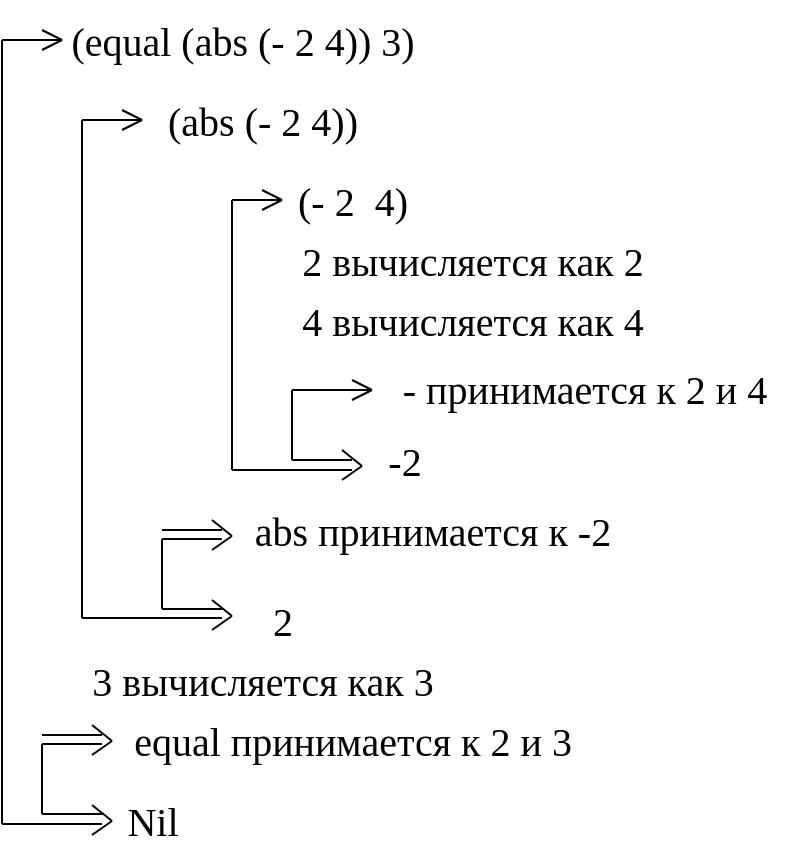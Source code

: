 <mxfile version="20.8.23" type="device"><diagram name="Trang-1" id="Wqp05sJE3JsPlaukt9gW"><mxGraphModel dx="784" dy="459" grid="1" gridSize="10" guides="1" tooltips="1" connect="1" arrows="1" fold="1" page="1" pageScale="1" pageWidth="827" pageHeight="1169" math="0" shadow="0"><root><mxCell id="0"/><mxCell id="1" parent="0"/><mxCell id="CkL_eJSziT6h4JivUg0d-1" value="" style="endArrow=none;html=1;rounded=0;fontFamily=Times New Roman;fontSize=20;" edge="1" parent="1"><mxGeometry width="50" height="50" relative="1" as="geometry"><mxPoint x="110" y="80" as="sourcePoint"/><mxPoint x="100" y="85" as="targetPoint"/></mxGeometry></mxCell><mxCell id="CkL_eJSziT6h4JivUg0d-2" value="" style="endArrow=none;html=1;rounded=0;" edge="1" parent="1"><mxGeometry width="50" height="50" relative="1" as="geometry"><mxPoint x="80" y="472" as="sourcePoint"/><mxPoint x="80" y="80" as="targetPoint"/></mxGeometry></mxCell><mxCell id="CkL_eJSziT6h4JivUg0d-3" value="&lt;font face=&quot;Times New Roman&quot; style=&quot;font-size: 20px;&quot;&gt;(equal (abs (- 2 4)) 3)&lt;/font&gt;" style="text;html=1;align=center;verticalAlign=middle;resizable=0;points=[];autosize=1;strokeColor=none;fillColor=none;" vertex="1" parent="1"><mxGeometry x="100" y="60" width="200" height="40" as="geometry"/></mxCell><mxCell id="CkL_eJSziT6h4JivUg0d-4" value="2 вычисляется как 2" style="text;html=1;align=center;verticalAlign=middle;resizable=0;points=[];autosize=1;strokeColor=none;fillColor=none;fontSize=20;fontFamily=Times New Roman;" vertex="1" parent="1"><mxGeometry x="220" y="170" width="190" height="40" as="geometry"/></mxCell><mxCell id="CkL_eJSziT6h4JivUg0d-5" value="-2" style="text;html=1;align=center;verticalAlign=middle;resizable=0;points=[];autosize=1;strokeColor=none;fillColor=none;fontSize=20;fontFamily=Times New Roman;" vertex="1" parent="1"><mxGeometry x="261" y="270" width="40" height="40" as="geometry"/></mxCell><mxCell id="CkL_eJSziT6h4JivUg0d-6" value="Nil" style="text;html=1;align=center;verticalAlign=middle;resizable=0;points=[];autosize=1;strokeColor=none;fillColor=none;fontSize=20;fontFamily=Times New Roman;" vertex="1" parent="1"><mxGeometry x="130" y="450" width="50" height="40" as="geometry"/></mxCell><mxCell id="CkL_eJSziT6h4JivUg0d-7" value="4 вычисляется как 4" style="text;html=1;align=center;verticalAlign=middle;resizable=0;points=[];autosize=1;strokeColor=none;fillColor=none;fontSize=20;fontFamily=Times New Roman;" vertex="1" parent="1"><mxGeometry x="220" y="200" width="190" height="40" as="geometry"/></mxCell><mxCell id="CkL_eJSziT6h4JivUg0d-8" value="(- 2&amp;nbsp; 4)" style="text;html=1;align=center;verticalAlign=middle;resizable=0;points=[];autosize=1;strokeColor=none;fillColor=none;fontSize=20;fontFamily=Times New Roman;" vertex="1" parent="1"><mxGeometry x="215" y="140" width="80" height="40" as="geometry"/></mxCell><mxCell id="CkL_eJSziT6h4JivUg0d-9" value="- принимается к 2 и 4" style="text;html=1;align=center;verticalAlign=middle;resizable=0;points=[];autosize=1;strokeColor=none;fillColor=none;fontSize=20;fontFamily=Times New Roman;" vertex="1" parent="1"><mxGeometry x="266" y="234" width="210" height="40" as="geometry"/></mxCell><mxCell id="CkL_eJSziT6h4JivUg0d-10" value="equal принимается к 2 и 3" style="text;html=1;align=center;verticalAlign=middle;resizable=0;points=[];autosize=1;strokeColor=none;fillColor=none;fontSize=20;fontFamily=Times New Roman;" vertex="1" parent="1"><mxGeometry x="135" y="410" width="240" height="40" as="geometry"/></mxCell><mxCell id="CkL_eJSziT6h4JivUg0d-11" value="" style="endArrow=none;html=1;rounded=0;fontFamily=Times New Roman;fontSize=20;" edge="1" parent="1"><mxGeometry width="50" height="50" relative="1" as="geometry"><mxPoint x="195" y="295" as="sourcePoint"/><mxPoint x="195" y="160" as="targetPoint"/></mxGeometry></mxCell><mxCell id="CkL_eJSziT6h4JivUg0d-12" value="" style="endArrow=none;html=1;rounded=0;fontFamily=Times New Roman;fontSize=20;" edge="1" parent="1"><mxGeometry width="50" height="50" relative="1" as="geometry"><mxPoint x="225" y="290" as="sourcePoint"/><mxPoint x="225" y="255" as="targetPoint"/></mxGeometry></mxCell><mxCell id="CkL_eJSziT6h4JivUg0d-13" value="" style="endArrow=none;html=1;rounded=0;fontFamily=Times New Roman;fontSize=20;" edge="1" parent="1"><mxGeometry width="50" height="50" relative="1" as="geometry"><mxPoint x="225" y="290" as="sourcePoint"/><mxPoint x="255" y="290" as="targetPoint"/></mxGeometry></mxCell><mxCell id="CkL_eJSziT6h4JivUg0d-14" value="" style="endArrow=none;html=1;rounded=0;fontFamily=Times New Roman;fontSize=20;" edge="1" parent="1"><mxGeometry width="50" height="50" relative="1" as="geometry"><mxPoint x="195" y="295" as="sourcePoint"/><mxPoint x="255" y="295" as="targetPoint"/></mxGeometry></mxCell><mxCell id="CkL_eJSziT6h4JivUg0d-15" value="" style="endArrow=none;html=1;rounded=0;fontFamily=Times New Roman;fontSize=20;" edge="1" parent="1"><mxGeometry width="50" height="50" relative="1" as="geometry"><mxPoint x="80" y="80" as="sourcePoint"/><mxPoint x="110" y="80" as="targetPoint"/></mxGeometry></mxCell><mxCell id="CkL_eJSziT6h4JivUg0d-16" value="" style="endArrow=none;html=1;rounded=0;fontFamily=Times New Roman;fontSize=20;" edge="1" parent="1"><mxGeometry width="50" height="50" relative="1" as="geometry"><mxPoint x="100" y="75" as="sourcePoint"/><mxPoint x="110" y="80" as="targetPoint"/></mxGeometry></mxCell><mxCell id="CkL_eJSziT6h4JivUg0d-17" value="" style="endArrow=none;html=1;rounded=0;fontFamily=Times New Roman;fontSize=20;" edge="1" parent="1"><mxGeometry width="50" height="50" relative="1" as="geometry"><mxPoint x="220" y="160" as="sourcePoint"/><mxPoint x="210" y="165" as="targetPoint"/></mxGeometry></mxCell><mxCell id="CkL_eJSziT6h4JivUg0d-18" value="" style="endArrow=none;html=1;rounded=0;fontFamily=Times New Roman;fontSize=20;" edge="1" parent="1"><mxGeometry width="50" height="50" relative="1" as="geometry"><mxPoint x="210" y="155" as="sourcePoint"/><mxPoint x="220" y="160" as="targetPoint"/></mxGeometry></mxCell><mxCell id="CkL_eJSziT6h4JivUg0d-19" value="" style="endArrow=none;html=1;rounded=0;fontFamily=Times New Roman;fontSize=20;" edge="1" parent="1"><mxGeometry width="50" height="50" relative="1" as="geometry"><mxPoint x="195" y="160" as="sourcePoint"/><mxPoint x="219" y="160" as="targetPoint"/></mxGeometry></mxCell><mxCell id="CkL_eJSziT6h4JivUg0d-20" value="" style="endArrow=none;html=1;rounded=0;fontFamily=Times New Roman;fontSize=20;" edge="1" parent="1"><mxGeometry width="50" height="50" relative="1" as="geometry"><mxPoint x="265" y="255" as="sourcePoint"/><mxPoint x="255" y="260" as="targetPoint"/></mxGeometry></mxCell><mxCell id="CkL_eJSziT6h4JivUg0d-21" value="" style="endArrow=none;html=1;rounded=0;fontFamily=Times New Roman;fontSize=20;" edge="1" parent="1"><mxGeometry width="50" height="50" relative="1" as="geometry"><mxPoint x="255" y="250" as="sourcePoint"/><mxPoint x="265" y="255" as="targetPoint"/></mxGeometry></mxCell><mxCell id="CkL_eJSziT6h4JivUg0d-22" value="" style="endArrow=none;html=1;rounded=0;fontFamily=Times New Roman;fontSize=20;" edge="1" parent="1"><mxGeometry width="50" height="50" relative="1" as="geometry"><mxPoint x="225" y="255" as="sourcePoint"/><mxPoint x="265" y="255" as="targetPoint"/></mxGeometry></mxCell><mxCell id="CkL_eJSziT6h4JivUg0d-23" value="" style="endArrow=none;html=1;rounded=0;fontFamily=Times New Roman;fontSize=20;" edge="1" parent="1"><mxGeometry width="50" height="50" relative="1" as="geometry"><mxPoint x="260" y="293" as="sourcePoint"/><mxPoint x="250" y="300" as="targetPoint"/></mxGeometry></mxCell><mxCell id="CkL_eJSziT6h4JivUg0d-24" value="" style="endArrow=none;html=1;rounded=0;fontFamily=Times New Roman;fontSize=20;" edge="1" parent="1"><mxGeometry width="50" height="50" relative="1" as="geometry"><mxPoint x="250" y="285" as="sourcePoint"/><mxPoint x="260" y="293" as="targetPoint"/></mxGeometry></mxCell><mxCell id="CkL_eJSziT6h4JivUg0d-25" value="" style="endArrow=none;html=1;rounded=0;fontFamily=Times New Roman;fontSize=20;" edge="1" parent="1"><mxGeometry width="50" height="50" relative="1" as="geometry"><mxPoint x="100" y="427.5" as="sourcePoint"/><mxPoint x="130" y="427.5" as="targetPoint"/></mxGeometry></mxCell><mxCell id="CkL_eJSziT6h4JivUg0d-26" value="" style="endArrow=none;html=1;rounded=0;fontFamily=Times New Roman;fontSize=20;" edge="1" parent="1"><mxGeometry width="50" height="50" relative="1" as="geometry"><mxPoint x="100" y="432" as="sourcePoint"/><mxPoint x="130" y="432" as="targetPoint"/></mxGeometry></mxCell><mxCell id="CkL_eJSziT6h4JivUg0d-27" value="" style="endArrow=none;html=1;rounded=0;fontFamily=Times New Roman;fontSize=20;" edge="1" parent="1"><mxGeometry width="50" height="50" relative="1" as="geometry"><mxPoint x="135" y="430.5" as="sourcePoint"/><mxPoint x="125" y="437.5" as="targetPoint"/></mxGeometry></mxCell><mxCell id="CkL_eJSziT6h4JivUg0d-28" value="" style="endArrow=none;html=1;rounded=0;fontFamily=Times New Roman;fontSize=20;" edge="1" parent="1"><mxGeometry width="50" height="50" relative="1" as="geometry"><mxPoint x="125" y="422.5" as="sourcePoint"/><mxPoint x="135" y="430.5" as="targetPoint"/></mxGeometry></mxCell><mxCell id="CkL_eJSziT6h4JivUg0d-29" value="" style="endArrow=none;html=1;rounded=0;fontFamily=Times New Roman;fontSize=20;" edge="1" parent="1"><mxGeometry width="50" height="50" relative="1" as="geometry"><mxPoint x="100" y="467" as="sourcePoint"/><mxPoint x="100" y="432" as="targetPoint"/></mxGeometry></mxCell><mxCell id="CkL_eJSziT6h4JivUg0d-30" value="" style="endArrow=none;html=1;rounded=0;fontFamily=Times New Roman;fontSize=20;" edge="1" parent="1"><mxGeometry width="50" height="50" relative="1" as="geometry"><mxPoint x="100" y="467" as="sourcePoint"/><mxPoint x="130" y="467" as="targetPoint"/></mxGeometry></mxCell><mxCell id="CkL_eJSziT6h4JivUg0d-31" value="" style="endArrow=none;html=1;rounded=0;fontFamily=Times New Roman;fontSize=20;" edge="1" parent="1"><mxGeometry width="50" height="50" relative="1" as="geometry"><mxPoint x="135" y="470.5" as="sourcePoint"/><mxPoint x="125" y="477.5" as="targetPoint"/></mxGeometry></mxCell><mxCell id="CkL_eJSziT6h4JivUg0d-32" value="" style="endArrow=none;html=1;rounded=0;fontFamily=Times New Roman;fontSize=20;" edge="1" parent="1"><mxGeometry width="50" height="50" relative="1" as="geometry"><mxPoint x="125" y="462.5" as="sourcePoint"/><mxPoint x="135" y="470.5" as="targetPoint"/></mxGeometry></mxCell><mxCell id="CkL_eJSziT6h4JivUg0d-34" value="3 вычисляется как 3" style="text;html=1;align=center;verticalAlign=middle;resizable=0;points=[];autosize=1;strokeColor=none;fillColor=none;fontSize=20;fontFamily=Times New Roman;" vertex="1" parent="1"><mxGeometry x="115" y="380" width="190" height="40" as="geometry"/></mxCell><mxCell id="CkL_eJSziT6h4JivUg0d-50" value="" style="endArrow=none;html=1;rounded=0;fontFamily=Times New Roman;fontSize=20;" edge="1" parent="1"><mxGeometry width="50" height="50" relative="1" as="geometry"><mxPoint x="80" y="472" as="sourcePoint"/><mxPoint x="130" y="472" as="targetPoint"/></mxGeometry></mxCell><mxCell id="CkL_eJSziT6h4JivUg0d-52" value="(abs (- 2 4))" style="text;html=1;align=center;verticalAlign=middle;resizable=0;points=[];autosize=1;strokeColor=none;fillColor=none;fontSize=20;fontFamily=Times New Roman;" vertex="1" parent="1"><mxGeometry x="150" y="100" width="120" height="40" as="geometry"/></mxCell><mxCell id="CkL_eJSziT6h4JivUg0d-53" value="" style="endArrow=none;html=1;rounded=0;fontFamily=Times New Roman;fontSize=20;" edge="1" parent="1"><mxGeometry width="50" height="50" relative="1" as="geometry"><mxPoint x="160" y="325" as="sourcePoint"/><mxPoint x="190" y="325" as="targetPoint"/></mxGeometry></mxCell><mxCell id="CkL_eJSziT6h4JivUg0d-54" value="" style="endArrow=none;html=1;rounded=0;fontFamily=Times New Roman;fontSize=20;" edge="1" parent="1"><mxGeometry width="50" height="50" relative="1" as="geometry"><mxPoint x="160" y="329.5" as="sourcePoint"/><mxPoint x="190" y="329.5" as="targetPoint"/></mxGeometry></mxCell><mxCell id="CkL_eJSziT6h4JivUg0d-55" value="" style="endArrow=none;html=1;rounded=0;fontFamily=Times New Roman;fontSize=20;" edge="1" parent="1"><mxGeometry width="50" height="50" relative="1" as="geometry"><mxPoint x="195" y="328" as="sourcePoint"/><mxPoint x="185" y="335" as="targetPoint"/></mxGeometry></mxCell><mxCell id="CkL_eJSziT6h4JivUg0d-56" value="" style="endArrow=none;html=1;rounded=0;fontFamily=Times New Roman;fontSize=20;" edge="1" parent="1"><mxGeometry width="50" height="50" relative="1" as="geometry"><mxPoint x="185" y="320" as="sourcePoint"/><mxPoint x="195" y="328" as="targetPoint"/></mxGeometry></mxCell><mxCell id="CkL_eJSziT6h4JivUg0d-57" value="" style="endArrow=none;html=1;rounded=0;fontFamily=Times New Roman;fontSize=20;" edge="1" parent="1"><mxGeometry width="50" height="50" relative="1" as="geometry"><mxPoint x="160" y="364.5" as="sourcePoint"/><mxPoint x="160" y="329.5" as="targetPoint"/></mxGeometry></mxCell><mxCell id="CkL_eJSziT6h4JivUg0d-58" value="" style="endArrow=none;html=1;rounded=0;fontFamily=Times New Roman;fontSize=20;" edge="1" parent="1"><mxGeometry width="50" height="50" relative="1" as="geometry"><mxPoint x="160" y="364.5" as="sourcePoint"/><mxPoint x="190" y="364.5" as="targetPoint"/></mxGeometry></mxCell><mxCell id="CkL_eJSziT6h4JivUg0d-59" value="" style="endArrow=none;html=1;rounded=0;fontFamily=Times New Roman;fontSize=20;" edge="1" parent="1"><mxGeometry width="50" height="50" relative="1" as="geometry"><mxPoint x="195" y="368" as="sourcePoint"/><mxPoint x="185" y="375" as="targetPoint"/></mxGeometry></mxCell><mxCell id="CkL_eJSziT6h4JivUg0d-60" value="" style="endArrow=none;html=1;rounded=0;fontFamily=Times New Roman;fontSize=20;" edge="1" parent="1"><mxGeometry width="50" height="50" relative="1" as="geometry"><mxPoint x="185" y="360" as="sourcePoint"/><mxPoint x="195" y="368" as="targetPoint"/></mxGeometry></mxCell><mxCell id="CkL_eJSziT6h4JivUg0d-61" value="" style="endArrow=none;html=1;rounded=0;fontFamily=Times New Roman;fontSize=20;" edge="1" parent="1"><mxGeometry width="50" height="50" relative="1" as="geometry"><mxPoint x="120" y="369" as="sourcePoint"/><mxPoint x="190" y="369" as="targetPoint"/></mxGeometry></mxCell><mxCell id="CkL_eJSziT6h4JivUg0d-62" value="2" style="text;html=1;align=center;verticalAlign=middle;resizable=0;points=[];autosize=1;strokeColor=none;fillColor=none;fontSize=20;fontFamily=Times New Roman;" vertex="1" parent="1"><mxGeometry x="205" y="350" width="30" height="40" as="geometry"/></mxCell><mxCell id="CkL_eJSziT6h4JivUg0d-63" value="abs принимается к -2" style="text;html=1;align=center;verticalAlign=middle;resizable=0;points=[];autosize=1;strokeColor=none;fillColor=none;fontSize=20;fontFamily=Times New Roman;" vertex="1" parent="1"><mxGeometry x="195" y="305" width="200" height="40" as="geometry"/></mxCell><mxCell id="CkL_eJSziT6h4JivUg0d-64" value="" style="endArrow=none;html=1;rounded=0;" edge="1" parent="1"><mxGeometry width="50" height="50" relative="1" as="geometry"><mxPoint x="120" y="369" as="sourcePoint"/><mxPoint x="120" y="120" as="targetPoint"/></mxGeometry></mxCell><mxCell id="CkL_eJSziT6h4JivUg0d-65" value="" style="endArrow=none;html=1;rounded=0;fontFamily=Times New Roman;fontSize=20;" edge="1" parent="1"><mxGeometry width="50" height="50" relative="1" as="geometry"><mxPoint x="150" y="120" as="sourcePoint"/><mxPoint x="140" y="125" as="targetPoint"/></mxGeometry></mxCell><mxCell id="CkL_eJSziT6h4JivUg0d-66" value="" style="endArrow=none;html=1;rounded=0;fontFamily=Times New Roman;fontSize=20;" edge="1" parent="1"><mxGeometry width="50" height="50" relative="1" as="geometry"><mxPoint x="120" y="120" as="sourcePoint"/><mxPoint x="150" y="120" as="targetPoint"/></mxGeometry></mxCell><mxCell id="CkL_eJSziT6h4JivUg0d-67" value="" style="endArrow=none;html=1;rounded=0;fontFamily=Times New Roman;fontSize=20;" edge="1" parent="1"><mxGeometry width="50" height="50" relative="1" as="geometry"><mxPoint x="140" y="115" as="sourcePoint"/><mxPoint x="150" y="120" as="targetPoint"/></mxGeometry></mxCell></root></mxGraphModel></diagram></mxfile>